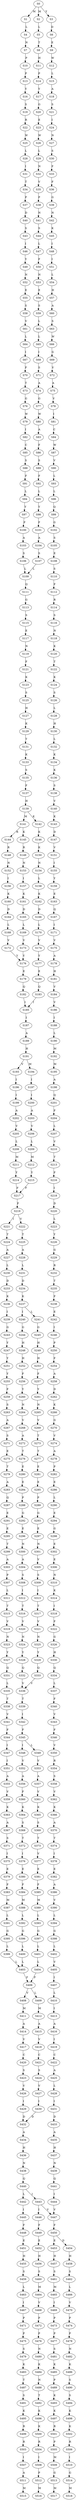 strict digraph  {
	S0 -> S1 [ label = M ];
	S0 -> S2 [ label = M ];
	S0 -> S3 [ label = Y ];
	S1 -> S4 [ label = L ];
	S2 -> S5 [ label = L ];
	S3 -> S6 [ label = D ];
	S4 -> S7 [ label = N ];
	S5 -> S8 [ label = T ];
	S6 -> S9 [ label = E ];
	S7 -> S10 [ label = P ];
	S8 -> S11 [ label = H ];
	S9 -> S12 [ label = W ];
	S10 -> S13 [ label = P ];
	S11 -> S14 [ label = P ];
	S12 -> S15 [ label = L ];
	S13 -> S16 [ label = Y ];
	S14 -> S17 [ label = Y ];
	S15 -> S18 [ label = A ];
	S16 -> S19 [ label = S ];
	S17 -> S20 [ label = G ];
	S18 -> S21 [ label = S ];
	S19 -> S22 [ label = R ];
	S20 -> S23 [ label = E ];
	S21 -> S24 [ label = I ];
	S22 -> S25 [ label = W ];
	S23 -> S26 [ label = W ];
	S24 -> S27 [ label = N ];
	S25 -> S28 [ label = L ];
	S26 -> S29 [ label = L ];
	S27 -> S30 [ label = S ];
	S28 -> S31 [ label = I ];
	S29 -> S32 [ label = N ];
	S30 -> S33 [ label = F ];
	S31 -> S34 [ label = T ];
	S32 -> S35 [ label = V ];
	S33 -> S36 [ label = F ];
	S34 -> S37 [ label = P ];
	S35 -> S38 [ label = P ];
	S36 -> S39 [ label = G ];
	S37 -> S40 [ label = D ];
	S38 -> S41 [ label = N ];
	S39 -> S42 [ label = N ];
	S40 -> S43 [ label = S ];
	S41 -> S44 [ label = S ];
	S42 -> S45 [ label = K ];
	S43 -> S46 [ label = I ];
	S44 -> S47 [ label = L ];
	S45 -> S48 [ label = I ];
	S46 -> S49 [ label = Y ];
	S47 -> S50 [ label = F ];
	S48 -> S51 [ label = I ];
	S49 -> S52 [ label = N ];
	S50 -> S53 [ label = N ];
	S51 -> S54 [ label = L ];
	S52 -> S55 [ label = E ];
	S53 -> S56 [ label = E ];
	S54 -> S57 [ label = H ];
	S55 -> S58 [ label = S ];
	S56 -> S59 [ label = S ];
	S57 -> S60 [ label = A ];
	S58 -> S61 [ label = V ];
	S59 -> S62 [ label = L ];
	S60 -> S63 [ label = S ];
	S61 -> S64 [ label = L ];
	S62 -> S65 [ label = L ];
	S63 -> S66 [ label = W ];
	S64 -> S67 [ label = I ];
	S65 -> S68 [ label = I ];
	S66 -> S69 [ label = G ];
	S67 -> S70 [ label = F ];
	S68 -> S71 [ label = S ];
	S69 -> S72 [ label = V ];
	S70 -> S73 [ label = T ];
	S71 -> S74 [ label = A ];
	S72 -> S75 [ label = A ];
	S73 -> S76 [ label = G ];
	S74 -> S77 [ label = G ];
	S75 -> S78 [ label = V ];
	S76 -> S79 [ label = W ];
	S77 -> S80 [ label = W ];
	S78 -> S81 [ label = I ];
	S79 -> S82 [ label = I ];
	S80 -> S83 [ label = A ];
	S81 -> S84 [ label = C ];
	S82 -> S85 [ label = C ];
	S83 -> S86 [ label = F ];
	S84 -> S87 [ label = W ];
	S85 -> S88 [ label = S ];
	S86 -> S89 [ label = S ];
	S87 -> S90 [ label = V ];
	S88 -> S91 [ label = F ];
	S89 -> S92 [ label = F ];
	S90 -> S93 [ label = L ];
	S91 -> S94 [ label = L ];
	S92 -> S95 [ label = L ];
	S93 -> S96 [ label = L ];
	S94 -> S97 [ label = Y ];
	S95 -> S98 [ label = Y ];
	S96 -> S99 [ label = Q ];
	S97 -> S100 [ label = F ];
	S98 -> S101 [ label = F ];
	S99 -> S102 [ label = G ];
	S100 -> S103 [ label = A ];
	S101 -> S104 [ label = A ];
	S102 -> S105 [ label = S ];
	S103 -> S106 [ label = S ];
	S104 -> S107 [ label = S ];
	S105 -> S108 [ label = E ];
	S106 -> S109 [ label = L ];
	S107 -> S109 [ label = L ];
	S108 -> S110 [ label = S ];
	S109 -> S111 [ label = Q ];
	S110 -> S112 [ label = F ];
	S111 -> S113 [ label = G ];
	S112 -> S114 [ label = R ];
	S113 -> S115 [ label = S ];
	S114 -> S116 [ label = S ];
	S115 -> S117 [ label = E ];
	S116 -> S118 [ label = N ];
	S117 -> S119 [ label = N ];
	S118 -> S120 [ label = K ];
	S119 -> S121 [ label = F ];
	S120 -> S122 [ label = T ];
	S121 -> S123 [ label = K ];
	S122 -> S124 [ label = K ];
	S123 -> S125 [ label = S ];
	S124 -> S126 [ label = S ];
	S125 -> S127 [ label = H ];
	S126 -> S128 [ label = L ];
	S127 -> S129 [ label = K ];
	S128 -> S130 [ label = H ];
	S129 -> S131 [ label = T ];
	S130 -> S132 [ label = L ];
	S131 -> S133 [ label = K ];
	S132 -> S134 [ label = K ];
	S133 -> S135 [ label = S ];
	S134 -> S136 [ label = K ];
	S135 -> S137 [ label = F ];
	S136 -> S138 [ label = S ];
	S137 -> S139 [ label = H ];
	S138 -> S140 [ label = V ];
	S139 -> S141 [ label = M ];
	S139 -> S142 [ label = K ];
	S140 -> S143 [ label = K ];
	S141 -> S144 [ label = R ];
	S141 -> S145 [ label = K ];
	S142 -> S146 [ label = K ];
	S143 -> S147 [ label = D ];
	S144 -> S148 [ label = R ];
	S145 -> S149 [ label = R ];
	S146 -> S150 [ label = K ];
	S147 -> S151 [ label = V ];
	S148 -> S152 [ label = N ];
	S149 -> S153 [ label = N ];
	S150 -> S154 [ label = N ];
	S151 -> S155 [ label = I ];
	S152 -> S156 [ label = I ];
	S153 -> S157 [ label = I ];
	S154 -> S158 [ label = L ];
	S155 -> S159 [ label = Y ];
	S156 -> S160 [ label = K ];
	S157 -> S161 [ label = K ];
	S158 -> S162 [ label = K ];
	S159 -> S163 [ label = E ];
	S160 -> S164 [ label = D ];
	S161 -> S165 [ label = D ];
	S162 -> S166 [ label = D ];
	S163 -> S167 [ label = Q ];
	S164 -> S168 [ label = L ];
	S165 -> S169 [ label = L ];
	S166 -> S170 [ label = L ];
	S167 -> S171 [ label = I ];
	S168 -> S172 [ label = V ];
	S169 -> S173 [ label = V ];
	S170 -> S174 [ label = V ];
	S171 -> S175 [ label = V ];
	S172 -> S176 [ label = Y ];
	S173 -> S176 [ label = Y ];
	S174 -> S177 [ label = Y ];
	S175 -> S178 [ label = A ];
	S176 -> S179 [ label = E ];
	S177 -> S180 [ label = E ];
	S178 -> S181 [ label = H ];
	S179 -> S182 [ label = Q ];
	S180 -> S183 [ label = Q ];
	S181 -> S184 [ label = V ];
	S182 -> S185 [ label = I ];
	S183 -> S185 [ label = I ];
	S184 -> S186 [ label = V ];
	S185 -> S187 [ label = I ];
	S186 -> S188 [ label = I ];
	S187 -> S189 [ label = A ];
	S188 -> S190 [ label = L ];
	S189 -> S191 [ label = H ];
	S190 -> S192 [ label = M ];
	S191 -> S193 [ label = V ];
	S191 -> S194 [ label = M ];
	S192 -> S195 [ label = M ];
	S193 -> S196 [ label = I ];
	S194 -> S197 [ label = I ];
	S195 -> S198 [ label = A ];
	S196 -> S199 [ label = I ];
	S197 -> S200 [ label = I ];
	S198 -> S201 [ label = Q ];
	S199 -> S202 [ label = A ];
	S200 -> S203 [ label = A ];
	S201 -> S204 [ label = F ];
	S202 -> S205 [ label = V ];
	S203 -> S206 [ label = V ];
	S204 -> S207 [ label = L ];
	S205 -> S208 [ label = L ];
	S206 -> S209 [ label = L ];
	S207 -> S210 [ label = V ];
	S208 -> S211 [ label = M ];
	S209 -> S212 [ label = M ];
	S210 -> S213 [ label = T ];
	S211 -> S214 [ label = Y ];
	S212 -> S215 [ label = Y ];
	S213 -> S216 [ label = F ];
	S214 -> S217 [ label = F ];
	S215 -> S217 [ label = F ];
	S216 -> S218 [ label = I ];
	S217 -> S219 [ label = F ];
	S218 -> S220 [ label = D ];
	S219 -> S221 [ label = I ];
	S219 -> S222 [ label = V ];
	S220 -> S223 [ label = L ];
	S221 -> S224 [ label = T ];
	S222 -> S225 [ label = T ];
	S223 -> S226 [ label = Y ];
	S224 -> S227 [ label = A ];
	S225 -> S228 [ label = A ];
	S226 -> S229 [ label = G ];
	S227 -> S230 [ label = L ];
	S228 -> S231 [ label = L ];
	S229 -> S232 [ label = R ];
	S230 -> S233 [ label = D ];
	S231 -> S234 [ label = D ];
	S232 -> S235 [ label = T ];
	S233 -> S236 [ label = K ];
	S234 -> S237 [ label = K ];
	S235 -> S238 [ label = F ];
	S236 -> S239 [ label = I ];
	S237 -> S240 [ label = I ];
	S237 -> S241 [ label = L ];
	S238 -> S242 [ label = E ];
	S239 -> S243 [ label = G ];
	S240 -> S244 [ label = G ];
	S241 -> S245 [ label = G ];
	S242 -> S246 [ label = I ];
	S243 -> S247 [ label = Y ];
	S244 -> S248 [ label = H ];
	S245 -> S249 [ label = H ];
	S246 -> S250 [ label = P ];
	S247 -> S251 [ label = Y ];
	S248 -> S252 [ label = H ];
	S249 -> S253 [ label = H ];
	S250 -> S254 [ label = F ];
	S251 -> S255 [ label = Y ];
	S252 -> S256 [ label = F ];
	S253 -> S257 [ label = F ];
	S254 -> S258 [ label = A ];
	S255 -> S259 [ label = F ];
	S256 -> S260 [ label = Y ];
	S257 -> S261 [ label = Y ];
	S258 -> S262 [ label = D ];
	S259 -> S263 [ label = S ];
	S260 -> S264 [ label = N ];
	S261 -> S265 [ label = N ];
	S262 -> S266 [ label = K ];
	S263 -> S267 [ label = A ];
	S264 -> S268 [ label = V ];
	S265 -> S269 [ label = V ];
	S266 -> S270 [ label = G ];
	S267 -> S271 [ label = S ];
	S268 -> S272 [ label = A ];
	S269 -> S273 [ label = T ];
	S270 -> S274 [ label = V ];
	S271 -> S275 [ label = E ];
	S272 -> S276 [ label = T ];
	S273 -> S277 [ label = T ];
	S274 -> S278 [ label = A ];
	S275 -> S279 [ label = T ];
	S276 -> S280 [ label = E ];
	S277 -> S281 [ label = E ];
	S278 -> S282 [ label = P ];
	S279 -> S283 [ label = A ];
	S280 -> S284 [ label = E ];
	S281 -> S285 [ label = E ];
	S282 -> S286 [ label = E ];
	S283 -> S287 [ label = Q ];
	S284 -> S288 [ label = P ];
	S285 -> S289 [ label = P ];
	S286 -> S290 [ label = L ];
	S287 -> S291 [ label = E ];
	S288 -> S292 [ label = G ];
	S289 -> S293 [ label = G ];
	S290 -> S294 [ label = E ];
	S291 -> S295 [ label = E ];
	S292 -> S296 [ label = E ];
	S293 -> S297 [ label = E ];
	S294 -> S298 [ label = G ];
	S295 -> S299 [ label = T ];
	S296 -> S300 [ label = N ];
	S297 -> S301 [ label = N ];
	S298 -> S302 [ label = E ];
	S299 -> S303 [ label = A ];
	S300 -> S304 [ label = A ];
	S301 -> S305 [ label = V ];
	S302 -> S306 [ label = E ];
	S303 -> S307 [ label = P ];
	S304 -> S308 [ label = S ];
	S305 -> S309 [ label = S ];
	S306 -> S310 [ label = N ];
	S307 -> S311 [ label = L ];
	S308 -> S312 [ label = I ];
	S309 -> S313 [ label = I ];
	S310 -> S314 [ label = K ];
	S311 -> S315 [ label = T ];
	S312 -> S316 [ label = T ];
	S313 -> S317 [ label = T ];
	S314 -> S318 [ label = I ];
	S315 -> S319 [ label = V ];
	S316 -> S320 [ label = V ];
	S317 -> S321 [ label = V ];
	S318 -> S322 [ label = F ];
	S319 -> S323 [ label = N ];
	S320 -> S324 [ label = N ];
	S321 -> S325 [ label = N ];
	S322 -> S326 [ label = G ];
	S323 -> S327 [ label = Y ];
	S324 -> S328 [ label = Y ];
	S325 -> S329 [ label = Y ];
	S326 -> S330 [ label = H ];
	S327 -> S331 [ label = Q ];
	S328 -> S332 [ label = Q ];
	S329 -> S333 [ label = Q ];
	S330 -> S334 [ label = Q ];
	S331 -> S335 [ label = L ];
	S332 -> S336 [ label = V ];
	S333 -> S336 [ label = V ];
	S334 -> S337 [ label = L ];
	S335 -> S338 [ label = T ];
	S336 -> S339 [ label = T ];
	S337 -> S340 [ label = F ];
	S338 -> S341 [ label = V ];
	S339 -> S342 [ label = I ];
	S340 -> S343 [ label = V ];
	S341 -> S344 [ label = F ];
	S342 -> S345 [ label = F ];
	S343 -> S346 [ label = F ];
	S344 -> S347 [ label = I ];
	S345 -> S348 [ label = I ];
	S345 -> S349 [ label = L ];
	S346 -> S350 [ label = V ];
	S347 -> S351 [ label = I ];
	S348 -> S352 [ label = V ];
	S349 -> S353 [ label = V ];
	S350 -> S354 [ label = R ];
	S351 -> S355 [ label = A ];
	S352 -> S356 [ label = A ];
	S353 -> S357 [ label = A ];
	S354 -> S358 [ label = S ];
	S355 -> S359 [ label = V ];
	S356 -> S360 [ label = F ];
	S357 -> S361 [ label = V ];
	S358 -> S362 [ label = V ];
	S359 -> S363 [ label = K ];
	S360 -> S364 [ label = K ];
	S361 -> S365 [ label = K ];
	S362 -> S366 [ label = K ];
	S363 -> S367 [ label = A ];
	S364 -> S368 [ label = S ];
	S365 -> S369 [ label = S ];
	S366 -> S370 [ label = A ];
	S367 -> S371 [ label = S ];
	S368 -> S372 [ label = T ];
	S369 -> S373 [ label = T ];
	S370 -> S374 [ label = T ];
	S371 -> S375 [ label = I ];
	S372 -> S376 [ label = I ];
	S373 -> S377 [ label = V ];
	S374 -> S378 [ label = I ];
	S375 -> S379 [ label = E ];
	S376 -> S380 [ label = E ];
	S377 -> S381 [ label = E ];
	S378 -> S382 [ label = E ];
	S379 -> S383 [ label = F ];
	S380 -> S384 [ label = F ];
	S381 -> S385 [ label = F ];
	S382 -> S386 [ label = A ];
	S383 -> S387 [ label = M ];
	S384 -> S388 [ label = M ];
	S385 -> S389 [ label = M ];
	S386 -> S390 [ label = V ];
	S387 -> S391 [ label = L ];
	S388 -> S392 [ label = L ];
	S389 -> S393 [ label = L ];
	S390 -> S394 [ label = L ];
	S391 -> S395 [ label = G ];
	S392 -> S396 [ label = G ];
	S393 -> S397 [ label = G ];
	S394 -> S398 [ label = G ];
	S395 -> S399 [ label = L ];
	S396 -> S400 [ label = L ];
	S397 -> S401 [ label = L ];
	S398 -> S402 [ label = L ];
	S399 -> S403 [ label = L ];
	S400 -> S403 [ label = L ];
	S401 -> S404 [ label = L ];
	S402 -> S405 [ label = V ];
	S403 -> S406 [ label = F ];
	S404 -> S406 [ label = F ];
	S405 -> S407 [ label = I ];
	S406 -> S408 [ label = V ];
	S406 -> S409 [ label = L ];
	S407 -> S410 [ label = L ];
	S408 -> S411 [ label = M ];
	S409 -> S412 [ label = M ];
	S410 -> S413 [ label = I ];
	S411 -> S414 [ label = A ];
	S412 -> S415 [ label = A ];
	S413 -> S416 [ label = A ];
	S414 -> S417 [ label = V ];
	S415 -> S418 [ label = V ];
	S416 -> S419 [ label = I ];
	S417 -> S420 [ label = C ];
	S418 -> S421 [ label = C ];
	S419 -> S422 [ label = C ];
	S420 -> S423 [ label = S ];
	S421 -> S424 [ label = S ];
	S422 -> S425 [ label = A ];
	S423 -> S426 [ label = V ];
	S424 -> S427 [ label = V ];
	S425 -> S428 [ label = L ];
	S426 -> S429 [ label = I ];
	S427 -> S430 [ label = I ];
	S428 -> S431 [ label = I ];
	S429 -> S432 [ label = D ];
	S430 -> S432 [ label = D ];
	S431 -> S433 [ label = D ];
	S432 -> S434 [ label = A ];
	S433 -> S435 [ label = A ];
	S434 -> S436 [ label = H ];
	S435 -> S437 [ label = H ];
	S436 -> S438 [ label = N ];
	S437 -> S439 [ label = N ];
	S438 -> S440 [ label = Q ];
	S439 -> S441 [ label = Q ];
	S440 -> S442 [ label = L ];
	S440 -> S443 [ label = I ];
	S441 -> S444 [ label = I ];
	S442 -> S445 [ label = I ];
	S443 -> S446 [ label = I ];
	S443 -> S447 [ label = V ];
	S444 -> S447 [ label = V ];
	S445 -> S448 [ label = F ];
	S446 -> S449 [ label = F ];
	S447 -> S450 [ label = F ];
	S448 -> S451 [ label = E ];
	S449 -> S452 [ label = E ];
	S450 -> S453 [ label = E ];
	S450 -> S454 [ label = D ];
	S451 -> S455 [ label = H ];
	S452 -> S456 [ label = H ];
	S453 -> S457 [ label = H ];
	S454 -> S458 [ label = H ];
	S455 -> S459 [ label = S ];
	S456 -> S460 [ label = S ];
	S457 -> S461 [ label = S ];
	S458 -> S462 [ label = S ];
	S459 -> S463 [ label = L ];
	S460 -> S464 [ label = M ];
	S461 -> S465 [ label = M ];
	S462 -> S466 [ label = L ];
	S463 -> S467 [ label = I ];
	S464 -> S468 [ label = V ];
	S465 -> S469 [ label = I ];
	S466 -> S470 [ label = V ];
	S467 -> S471 [ label = P ];
	S468 -> S472 [ label = P ];
	S469 -> S473 [ label = P ];
	S470 -> S474 [ label = P ];
	S471 -> S475 [ label = P ];
	S472 -> S476 [ label = P ];
	S473 -> S477 [ label = P ];
	S474 -> S478 [ label = P ];
	S475 -> S479 [ label = S ];
	S476 -> S480 [ label = N ];
	S477 -> S481 [ label = S ];
	S478 -> S482 [ label = N ];
	S479 -> S483 [ label = K ];
	S480 -> S484 [ label = K ];
	S481 -> S485 [ label = K ];
	S482 -> S486 [ label = K ];
	S483 -> S487 [ label = T ];
	S484 -> S488 [ label = N ];
	S485 -> S489 [ label = P ];
	S486 -> S490 [ label = S ];
	S487 -> S491 [ label = S ];
	S488 -> S492 [ label = T ];
	S489 -> S493 [ label = K ];
	S490 -> S494 [ label = S ];
	S491 -> S495 [ label = K ];
	S492 -> S496 [ label = K ];
	S493 -> S497 [ label = K ];
	S494 -> S498 [ label = K ];
	S495 -> S499 [ label = R ];
	S496 -> S500 [ label = K ];
	S497 -> S501 [ label = R ];
	S498 -> S502 [ label = K ];
	S499 -> S503 [ label = R ];
	S500 -> S504 [ label = R ];
	S501 -> S505 [ label = P ];
	S502 -> S506 [ label = R ];
	S503 -> S507 [ label = I ];
	S504 -> S508 [ label = I ];
	S505 -> S509 [ label = M ];
	S506 -> S510 [ label = I ];
	S507 -> S511 [ label = A ];
	S508 -> S512 [ label = P ];
	S509 -> S513 [ label = G ];
	S510 -> S514 [ label = G ];
	S511 -> S515 [ label = M ];
	S512 -> S516 [ label = M ];
	S513 -> S517 [ label = M ];
	S514 -> S518 [ label = M ];
}

